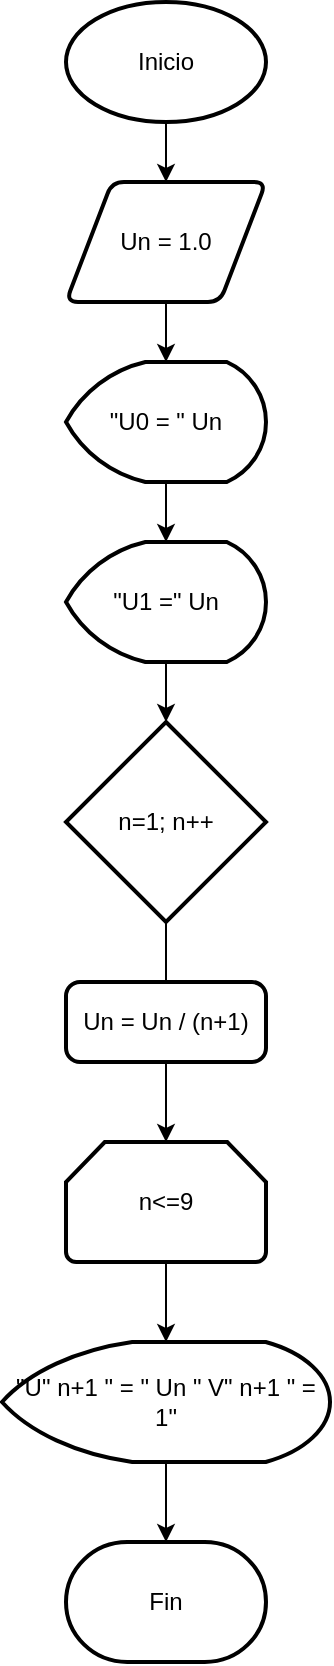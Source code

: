 <mxfile version="24.3.1" type="github">
  <diagram name="Página-1" id="oag1SfBk3ODr7wKhGjCs">
    <mxGraphModel dx="879" dy="440" grid="1" gridSize="10" guides="1" tooltips="1" connect="1" arrows="1" fold="1" page="1" pageScale="1" pageWidth="827" pageHeight="1169" math="0" shadow="0">
      <root>
        <mxCell id="0" />
        <mxCell id="1" parent="0" />
        <mxCell id="iGbk6fSGMYWKkXJqjStI-8" value="" style="edgeStyle=orthogonalEdgeStyle;rounded=0;orthogonalLoop=1;jettySize=auto;html=1;" edge="1" parent="1" source="iGbk6fSGMYWKkXJqjStI-1" target="iGbk6fSGMYWKkXJqjStI-2">
          <mxGeometry relative="1" as="geometry" />
        </mxCell>
        <mxCell id="iGbk6fSGMYWKkXJqjStI-1" value="Inicio" style="strokeWidth=2;html=1;shape=mxgraph.flowchart.start_1;whiteSpace=wrap;" vertex="1" parent="1">
          <mxGeometry x="364" y="10" width="100" height="60" as="geometry" />
        </mxCell>
        <mxCell id="iGbk6fSGMYWKkXJqjStI-9" value="" style="edgeStyle=orthogonalEdgeStyle;rounded=0;orthogonalLoop=1;jettySize=auto;html=1;" edge="1" parent="1" source="iGbk6fSGMYWKkXJqjStI-2" target="iGbk6fSGMYWKkXJqjStI-3">
          <mxGeometry relative="1" as="geometry" />
        </mxCell>
        <mxCell id="iGbk6fSGMYWKkXJqjStI-2" value="Un = 1.0" style="shape=parallelogram;html=1;strokeWidth=2;perimeter=parallelogramPerimeter;whiteSpace=wrap;rounded=1;arcSize=12;size=0.23;" vertex="1" parent="1">
          <mxGeometry x="364" y="100" width="100" height="60" as="geometry" />
        </mxCell>
        <mxCell id="iGbk6fSGMYWKkXJqjStI-10" value="" style="edgeStyle=orthogonalEdgeStyle;rounded=0;orthogonalLoop=1;jettySize=auto;html=1;" edge="1" parent="1" source="iGbk6fSGMYWKkXJqjStI-3" target="iGbk6fSGMYWKkXJqjStI-4">
          <mxGeometry relative="1" as="geometry" />
        </mxCell>
        <mxCell id="iGbk6fSGMYWKkXJqjStI-3" value="&quot;U0 = &quot; Un" style="strokeWidth=2;html=1;shape=mxgraph.flowchart.display;whiteSpace=wrap;" vertex="1" parent="1">
          <mxGeometry x="364" y="190" width="100" height="60" as="geometry" />
        </mxCell>
        <mxCell id="iGbk6fSGMYWKkXJqjStI-11" value="" style="edgeStyle=orthogonalEdgeStyle;rounded=0;orthogonalLoop=1;jettySize=auto;html=1;" edge="1" parent="1" source="iGbk6fSGMYWKkXJqjStI-4" target="iGbk6fSGMYWKkXJqjStI-5">
          <mxGeometry relative="1" as="geometry" />
        </mxCell>
        <mxCell id="iGbk6fSGMYWKkXJqjStI-4" value="&quot;U1 =&quot; Un" style="strokeWidth=2;html=1;shape=mxgraph.flowchart.display;whiteSpace=wrap;" vertex="1" parent="1">
          <mxGeometry x="364" y="280" width="100" height="60" as="geometry" />
        </mxCell>
        <mxCell id="iGbk6fSGMYWKkXJqjStI-16" value="" style="edgeStyle=orthogonalEdgeStyle;rounded=0;orthogonalLoop=1;jettySize=auto;html=1;" edge="1" parent="1" source="iGbk6fSGMYWKkXJqjStI-5" target="iGbk6fSGMYWKkXJqjStI-14">
          <mxGeometry relative="1" as="geometry" />
        </mxCell>
        <mxCell id="iGbk6fSGMYWKkXJqjStI-5" value="n=1; n++" style="strokeWidth=2;html=1;shape=mxgraph.flowchart.decision;whiteSpace=wrap;" vertex="1" parent="1">
          <mxGeometry x="364" y="370" width="100" height="100" as="geometry" />
        </mxCell>
        <mxCell id="iGbk6fSGMYWKkXJqjStI-6" value="Un = Un / (n+1)" style="rounded=1;whiteSpace=wrap;html=1;absoluteArcSize=1;arcSize=14;strokeWidth=2;" vertex="1" parent="1">
          <mxGeometry x="364" y="500" width="100" height="40" as="geometry" />
        </mxCell>
        <mxCell id="iGbk6fSGMYWKkXJqjStI-19" value="" style="edgeStyle=orthogonalEdgeStyle;rounded=0;orthogonalLoop=1;jettySize=auto;html=1;" edge="1" parent="1" source="iGbk6fSGMYWKkXJqjStI-7" target="iGbk6fSGMYWKkXJqjStI-18">
          <mxGeometry relative="1" as="geometry" />
        </mxCell>
        <mxCell id="iGbk6fSGMYWKkXJqjStI-7" value="&quot;U&quot; n+1 &quot; = &quot; Un &quot; V&quot; n+1 &quot; = 1&quot;" style="strokeWidth=2;html=1;shape=mxgraph.flowchart.display;whiteSpace=wrap;" vertex="1" parent="1">
          <mxGeometry x="332" y="680" width="164" height="60" as="geometry" />
        </mxCell>
        <mxCell id="iGbk6fSGMYWKkXJqjStI-17" value="" style="edgeStyle=orthogonalEdgeStyle;rounded=0;orthogonalLoop=1;jettySize=auto;html=1;" edge="1" parent="1" source="iGbk6fSGMYWKkXJqjStI-14" target="iGbk6fSGMYWKkXJqjStI-7">
          <mxGeometry relative="1" as="geometry" />
        </mxCell>
        <mxCell id="iGbk6fSGMYWKkXJqjStI-14" value="n&amp;lt;=9" style="strokeWidth=2;html=1;shape=mxgraph.flowchart.loop_limit;whiteSpace=wrap;" vertex="1" parent="1">
          <mxGeometry x="364" y="580" width="100" height="60" as="geometry" />
        </mxCell>
        <mxCell id="iGbk6fSGMYWKkXJqjStI-18" value="Fin" style="strokeWidth=2;html=1;shape=mxgraph.flowchart.terminator;whiteSpace=wrap;" vertex="1" parent="1">
          <mxGeometry x="364" y="780" width="100" height="60" as="geometry" />
        </mxCell>
      </root>
    </mxGraphModel>
  </diagram>
</mxfile>
